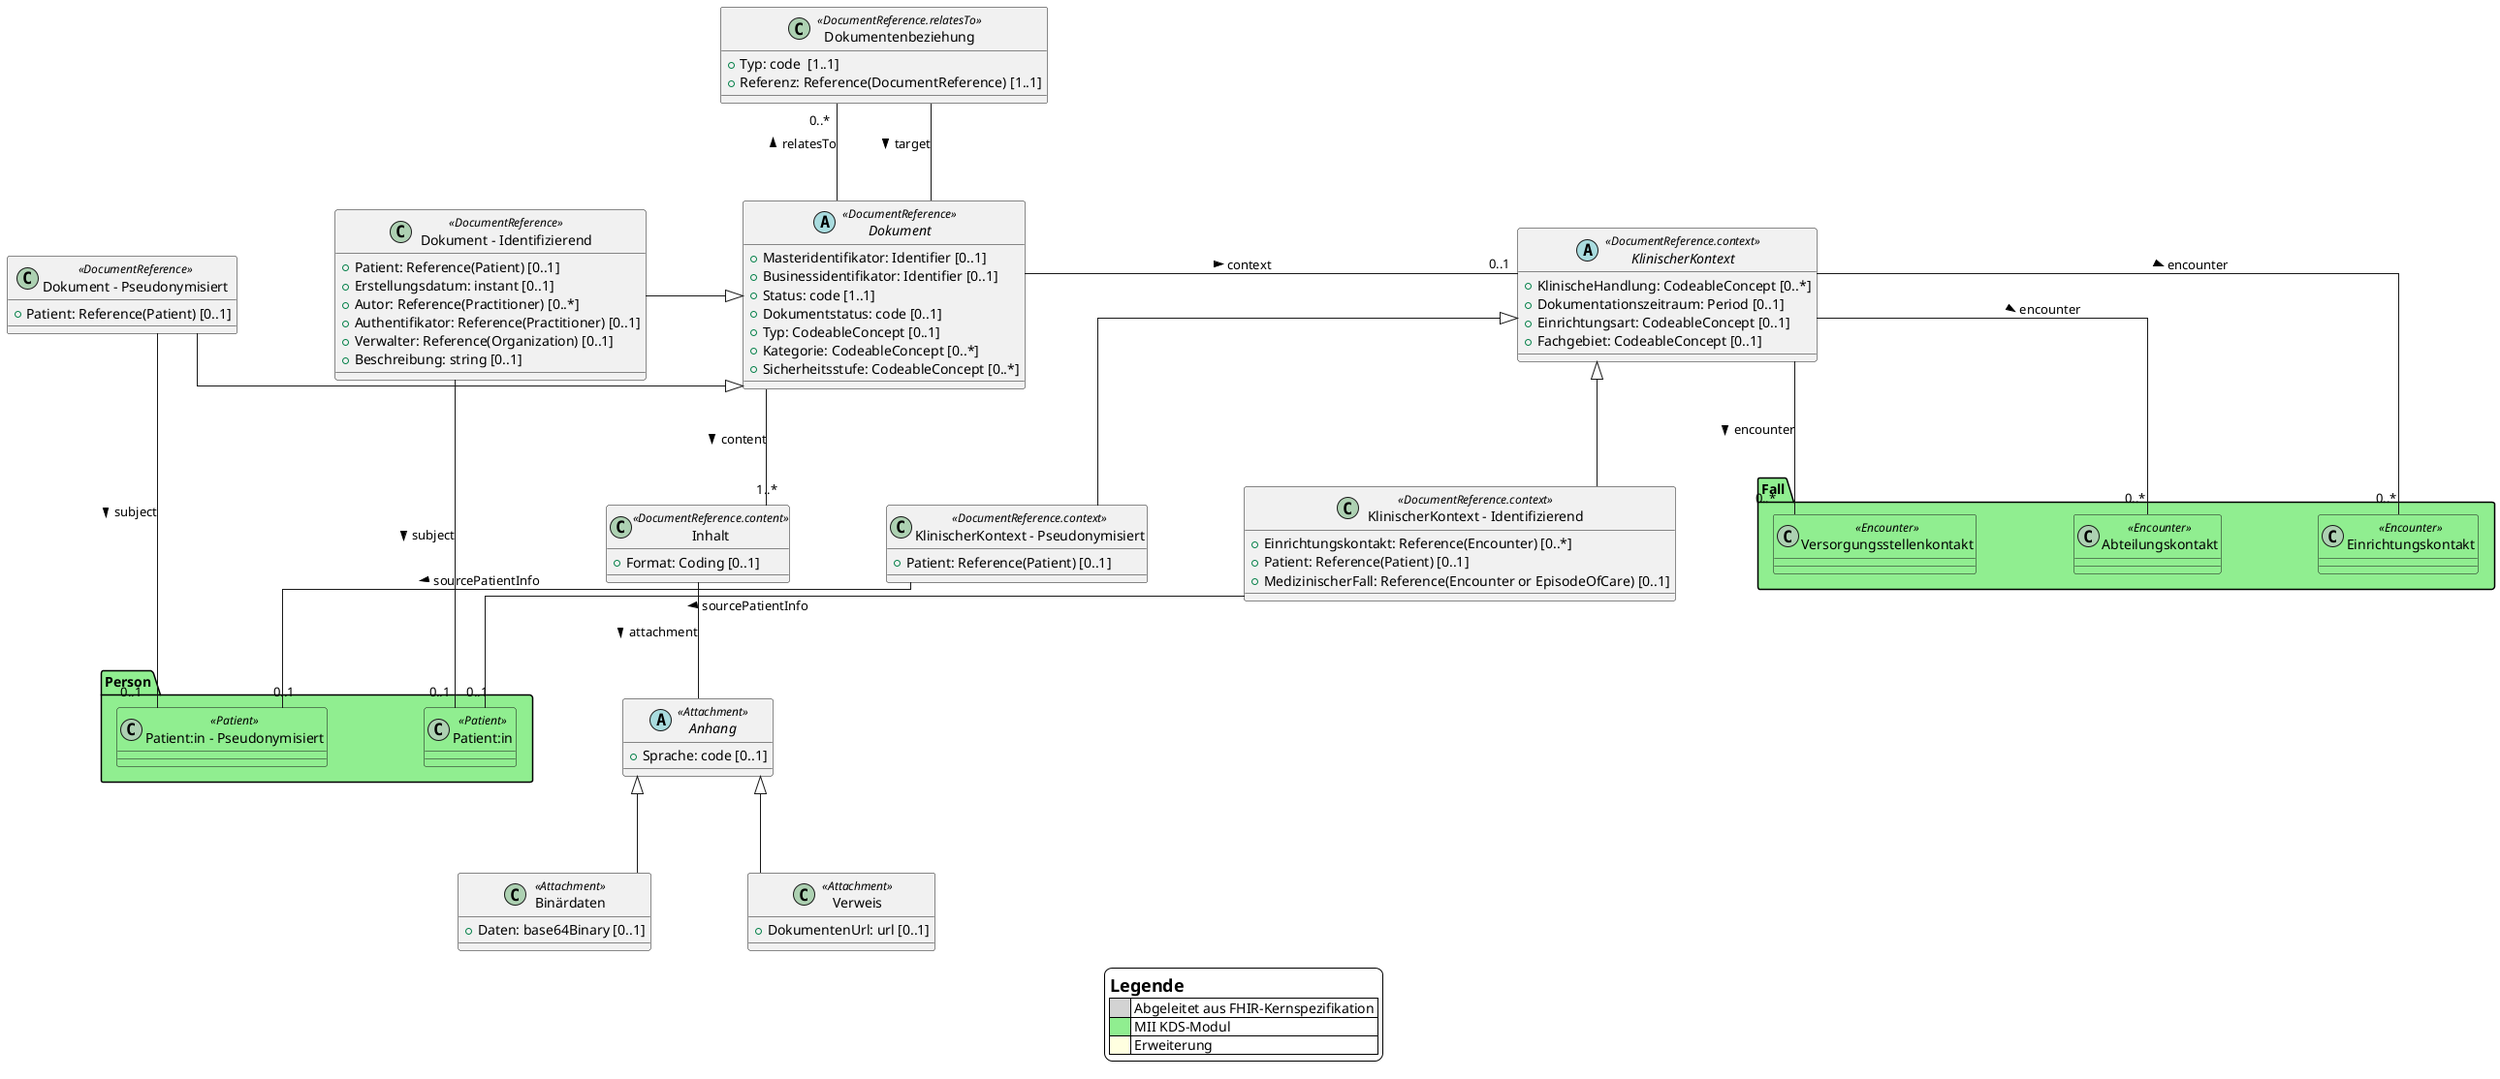 @startuml

' Canvas Parameters
skinparam Linetype ortho
skinparam Nodesep 100
skinparam Ranksep 100
skinparam legendBackgroundColor #white

legend
    = Legende
    |<#lightgray>      | Abgeleitet aus FHIR-Kernspezifikation |
    |<#lightgreen>     | MII KDS-Modul |
    |<#lightyellow>    | Erweiterung |
endlegend

' Klassen
'class Dokument <<DocumentReference>> {
'    + {field} Masteridentifikator: Identifier [0..1]
'    + {field} Businessidentifikator: Identifier [0..1]
'    + {field} Status: code [1..1]
'    + {field} Dokumentstatus: code [0..1]
'    + {field} Typ: CodeableConcept [0..1]
'    + {field} Kategorie: CodeableConcept [0..*]
'    + {field} Patient: Reference(Patient) [0..1]
'    + {field} Erstellungsdatum: instant [0..1]
'    + {field} Autor: Reference(Practitioner) [0..*]
'    + {field} Authentifikator: Reference(Practitioner) [0..1]
'    + {field} Verwalter: Reference(Organization) [0..1]
'    + {field} Beschreibung: string [0..1]
'    + {field} Sicherheitsstufe: CodeableConcept [0..*]
''    + {field} Dokumentenbeziehung: relatesTo [0..*]
''    + {field} Inhalt: content [1..*]
''    + {field} Kontext: context [0..1]
'}

abstract class Dokument <<DocumentReference>> {
    + {field} Masteridentifikator: Identifier [0..1]
    + {field} Businessidentifikator: Identifier [0..1]
    + {field} Status: code [1..1]
    + {field} Dokumentstatus: code [0..1]
    + {field} Typ: CodeableConcept [0..1]
    + {field} Kategorie: CodeableConcept [0..*]
    + {field} Sicherheitsstufe: CodeableConcept [0..*]
}

class "Dokument - Identifizierend" <<DocumentReference>> {
    + {field} Patient: Reference(Patient) [0..1]
    + {field} Erstellungsdatum: instant [0..1]
    + {field} Autor: Reference(Practitioner) [0..*]
    + {field} Authentifikator: Reference(Practitioner) [0..1]
    + {field} Verwalter: Reference(Organization) [0..1]
    + {field} Beschreibung: string [0..1]
}

class "Dokument - Pseudonymisiert" <<DocumentReference>> {
    + {field} Patient: Reference(Patient) [0..1]
}

class Dokumentenbeziehung <<DocumentReference.relatesTo>> {
    + {field} Typ: code  [1..1]
    + {field} Referenz: Reference(DocumentReference) [1..1]
}

class Inhalt <<DocumentReference.content>> {
'    + Anhang: attachment [1..1]
    + {field} Format: Coding [0..1]
}

abstract class Anhang <<Attachment>> {
    + {field} Sprache: code [0..1]
}

class Binärdaten <<Attachment>> {
    + {field} Daten: base64Binary [0..1]
}

class Verweis <<Attachment>> {
    + {field} DokumentenUrl: url [0..1]
}

'class "KlinischerKontext" <<DocumentReference.context>> {
'    + {field} Einrichtungskontakt: Reference(Encounter) [0..*]
'    + {field} KlinischeHandlung: CodeableConcept [0..*]
'    + {field} Dokumentationszeitraum: Period [0..1]
'    + {field} Einrichtungsart: CodeableConcept [0..1]
'    + {field} Fachgebiet: CodeableConcept [0..1]
'    + {field} Patient: Reference(Patient) [0..1]
'    + {field} MedizinischerFall: Reference(Encounter or EpisodeOfCare) [0..1]
'}

abstract class "KlinischerKontext" <<DocumentReference.context>> {
    + {field} KlinischeHandlung: CodeableConcept [0..*]
    + {field} Dokumentationszeitraum: Period [0..1]
    + {field} Einrichtungsart: CodeableConcept [0..1]
    + {field} Fachgebiet: CodeableConcept [0..1]
}

class "KlinischerKontext - Identifizierend" <<DocumentReference.context>> {
    + {field} Einrichtungskontakt: Reference(Encounter) [0..*]
    + {field} Patient: Reference(Patient) [0..1]
    + {field} MedizinischerFall: Reference(Encounter or EpisodeOfCare) [0..1]
}

class "KlinischerKontext - Pseudonymisiert" <<DocumentReference.context>> {
    + {field} Patient: Reference(Patient) [0..1]
}

' MII KDS-Modul Person
package Person #LightGreen {
  class "Patient:in" <<Patient>> #Lightgreen
  class "Patient:in - Pseudonymisiert" <<Patient>> #Lightgreen
}

' MII KDS-Modul Fall
package Fall #LightGreen {
  class Einrichtungskontakt <<Encounter>> #Lightgreen
  class Abteilungskontakt <<Encounter>> #Lightgreen
  class Versorgungsstellenkontakt <<Encounter>> #Lightgreen
}

' Beziehungen
Dokument -- "1..*" Inhalt: content >
Dokument -r- "0..1" "KlinischerKontext": context >
Dokument -u- "0..*" Dokumentenbeziehung: relatesTo >
Dokument <|-l- "Dokument - Identifizierend"
Dokument <|-l- "Dokument - Pseudonymisiert"
"Dokument - Identifizierend" -- "0..1" "Patient:in": subject >
"Dokument - Pseudonymisiert" -- "0..1" "Patient:in - Pseudonymisiert": subject >
Dokumentenbeziehung -- Dokument: target >
Inhalt -- Anhang: attachment >
KlinischerKontext -- "0..*" Einrichtungskontakt: encounter >
KlinischerKontext -- "0..*" Abteilungskontakt: encounter >
KlinischerKontext -- "0..*" Versorgungsstellenkontakt: encounter >
KlinischerKontext <|-- "KlinischerKontext - Identifizierend"
KlinischerKontext <|-- "KlinischerKontext - Pseudonymisiert"
"KlinischerKontext - Identifizierend" -- "0..1" "Patient:in": sourcePatientInfo >
"KlinischerKontext - Pseudonymisiert" -- "0..1" "Patient:in - Pseudonymisiert": sourcePatientInfo >
Anhang <|-- Binärdaten
Anhang <|-- Verweis

@enduml